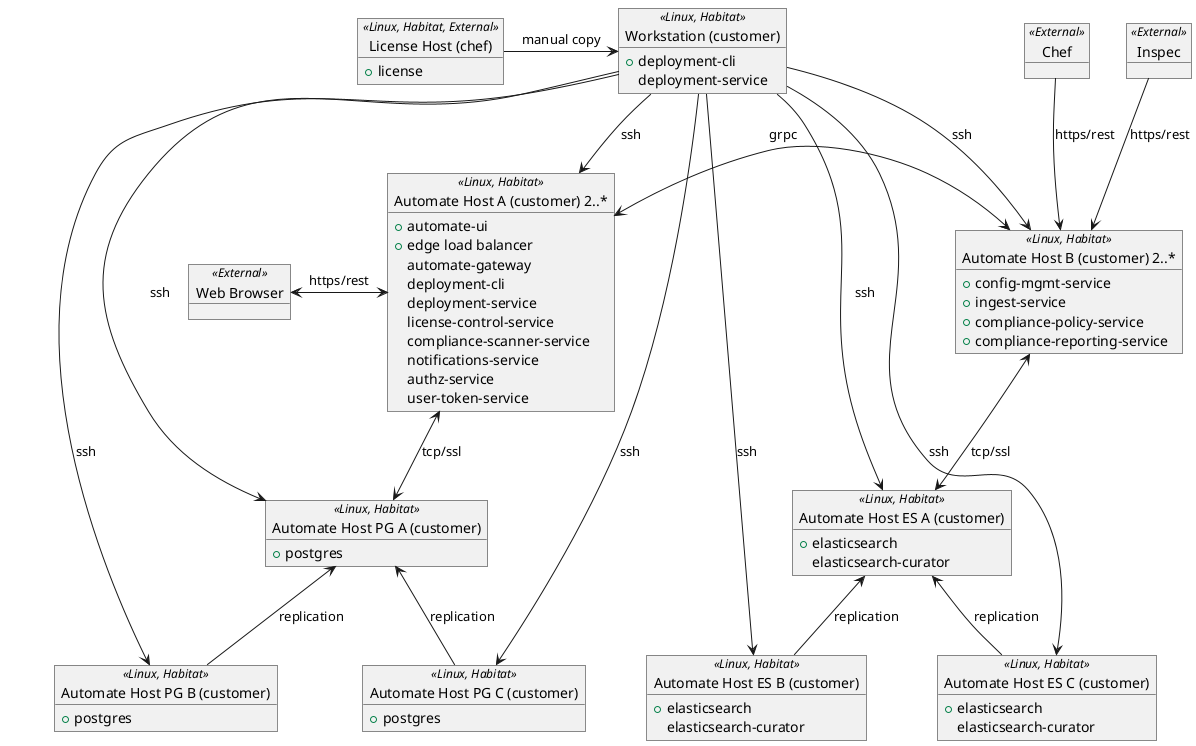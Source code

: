 @startuml
object "Automate Host A (customer) 2..*" as automate_host_a <<Linux, Habitat>>{
	+automate-ui
	+edge load balancer
	automate-gateway
	deployment-cli
	deployment-service
	license-control-service
	compliance-scanner-service
	notifications-service
	authz-service
	user-token-service
}

object "Automate Host B (customer) 2..*" as automate_host_b <<Linux, Habitat>>{
	+config-mgmt-service
	+ingest-service
	+compliance-policy-service
	+compliance-reporting-service
}

object "Automate Host PG A (customer)" as automate_host_pg_a <<Linux, Habitat>> {
	+postgres
}

object "Automate Host PG B (customer)" as automate_host_pg_b <<Linux, Habitat>> {
	+postgres
}

object "Automate Host PG C (customer)" as automate_host_pg_c <<Linux, Habitat>> {
	+postgres
}

object "Automate Host ES A (customer)" as automate_host_es_a <<Linux, Habitat>> {
	+elasticsearch
	elasticsearch-curator
}

object "Automate Host ES B (customer)" as automate_host_es_b <<Linux, Habitat>> {
	+elasticsearch
	elasticsearch-curator
}

object "Automate Host ES C (customer)" as automate_host_es_c <<Linux, Habitat>> {
	+elasticsearch
	elasticsearch-curator
}

object "Workstation (customer)" as workstation <<Linux, Habitat>> {
    +deployment-cli
    deployment-service
}

object "License Host (chef)" as license <<Linux, Habitat, External>> {
    +license
}

object "Chef" as chef <<External>> 
object "Inspec" as inspec <<External>> 
object "Web Browser" as browser <<External>> 

automate_host_a <-> automate_host_b : grpc

workstation --> automate_host_a : ssh
workstation --> automate_host_b : ssh
workstation --> automate_host_pg_a : ssh
workstation --> automate_host_pg_b : ssh
workstation --> automate_host_pg_c : ssh
workstation --> automate_host_es_a : ssh
workstation --> automate_host_es_b : ssh
workstation --> automate_host_es_c : ssh

license -> workstation : manual copy
chef --> automate_host_b : https/rest
inspec --> automate_host_b : https/rest
browser <-> automate_host_a : https/rest

automate_host_a <--> automate_host_pg_a : tcp/ssl
automate_host_b <--> automate_host_es_a : tcp/ssl

automate_host_pg_a <-- automate_host_pg_b : replication
automate_host_pg_a <-- automate_host_pg_c : replication

automate_host_es_a <-- automate_host_es_b : replication
automate_host_es_a <-- automate_host_es_c : replication


@enduml

